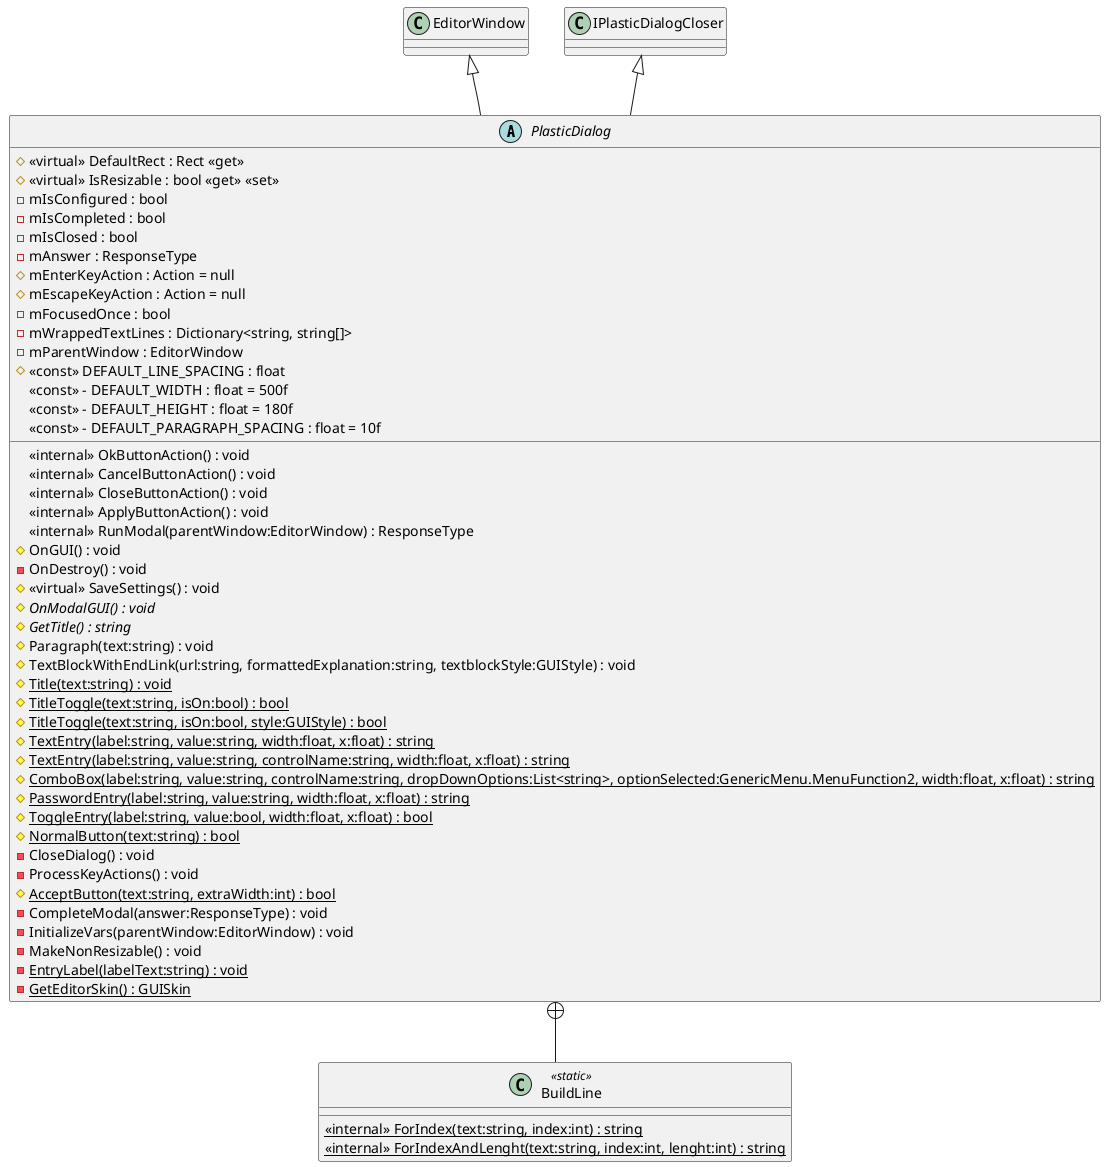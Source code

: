 @startuml
abstract class PlasticDialog {
    # <<virtual>> DefaultRect : Rect <<get>>
    # <<virtual>> IsResizable : bool <<get>> <<set>>
    <<internal>> OkButtonAction() : void
    <<internal>> CancelButtonAction() : void
    <<internal>> CloseButtonAction() : void
    <<internal>> ApplyButtonAction() : void
    <<internal>> RunModal(parentWindow:EditorWindow) : ResponseType
    # OnGUI() : void
    - OnDestroy() : void
    # <<virtual>> SaveSettings() : void
    # {abstract} OnModalGUI() : void
    # {abstract} GetTitle() : string
    # Paragraph(text:string) : void
    # TextBlockWithEndLink(url:string, formattedExplanation:string, textblockStyle:GUIStyle) : void
    # {static} Title(text:string) : void
    # {static} TitleToggle(text:string, isOn:bool) : bool
    # {static} TitleToggle(text:string, isOn:bool, style:GUIStyle) : bool
    # {static} TextEntry(label:string, value:string, width:float, x:float) : string
    # {static} TextEntry(label:string, value:string, controlName:string, width:float, x:float) : string
    # {static} ComboBox(label:string, value:string, controlName:string, dropDownOptions:List<string>, optionSelected:GenericMenu.MenuFunction2, width:float, x:float) : string
    # {static} PasswordEntry(label:string, value:string, width:float, x:float) : string
    # {static} ToggleEntry(label:string, value:bool, width:float, x:float) : bool
    # {static} NormalButton(text:string) : bool
    - CloseDialog() : void
    - ProcessKeyActions() : void
    # {static} AcceptButton(text:string, extraWidth:int) : bool
    - CompleteModal(answer:ResponseType) : void
    - InitializeVars(parentWindow:EditorWindow) : void
    - MakeNonResizable() : void
    {static} - EntryLabel(labelText:string) : void
    {static} - GetEditorSkin() : GUISkin
    - mIsConfigured : bool
    - mIsCompleted : bool
    - mIsClosed : bool
    - mAnswer : ResponseType
    # mEnterKeyAction : Action = null
    # mEscapeKeyAction : Action = null
    - mFocusedOnce : bool
    - mWrappedTextLines : Dictionary<string, string[]>
    - mParentWindow : EditorWindow
    # <<const>> DEFAULT_LINE_SPACING : float
    <<const>> - DEFAULT_WIDTH : float = 500f
    <<const>> - DEFAULT_HEIGHT : float = 180f
    <<const>> - DEFAULT_PARAGRAPH_SPACING : float = 10f
}
class BuildLine <<static>> {
    <<internal>> {static} ForIndex(text:string, index:int) : string
    <<internal>> {static} ForIndexAndLenght(text:string, index:int, lenght:int) : string
}
EditorWindow <|-- PlasticDialog
IPlasticDialogCloser <|-- PlasticDialog
PlasticDialog +-- BuildLine
@enduml
